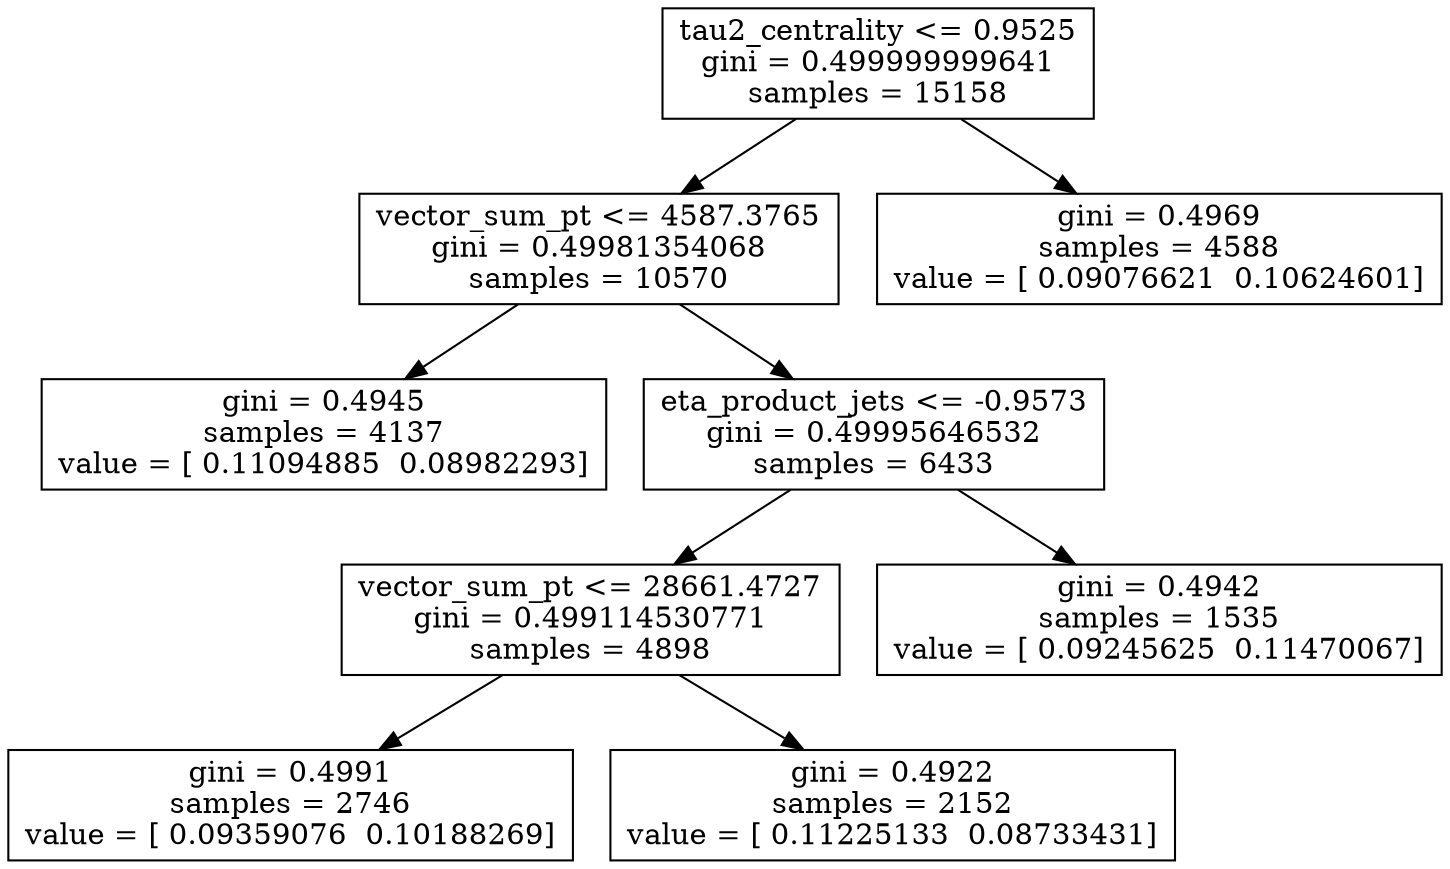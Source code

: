 digraph Tree {
0 [label="tau2_centrality <= 0.9525\ngini = 0.499999999641\nsamples = 15158", shape="box"] ;
1 [label="vector_sum_pt <= 4587.3765\ngini = 0.49981354068\nsamples = 10570", shape="box"] ;
0 -> 1 ;
2 [label="gini = 0.4945\nsamples = 4137\nvalue = [ 0.11094885  0.08982293]", shape="box"] ;
1 -> 2 ;
3 [label="eta_product_jets <= -0.9573\ngini = 0.49995646532\nsamples = 6433", shape="box"] ;
1 -> 3 ;
4 [label="vector_sum_pt <= 28661.4727\ngini = 0.499114530771\nsamples = 4898", shape="box"] ;
3 -> 4 ;
5 [label="gini = 0.4991\nsamples = 2746\nvalue = [ 0.09359076  0.10188269]", shape="box"] ;
4 -> 5 ;
6 [label="gini = 0.4922\nsamples = 2152\nvalue = [ 0.11225133  0.08733431]", shape="box"] ;
4 -> 6 ;
7 [label="gini = 0.4942\nsamples = 1535\nvalue = [ 0.09245625  0.11470067]", shape="box"] ;
3 -> 7 ;
8 [label="gini = 0.4969\nsamples = 4588\nvalue = [ 0.09076621  0.10624601]", shape="box"] ;
0 -> 8 ;
}